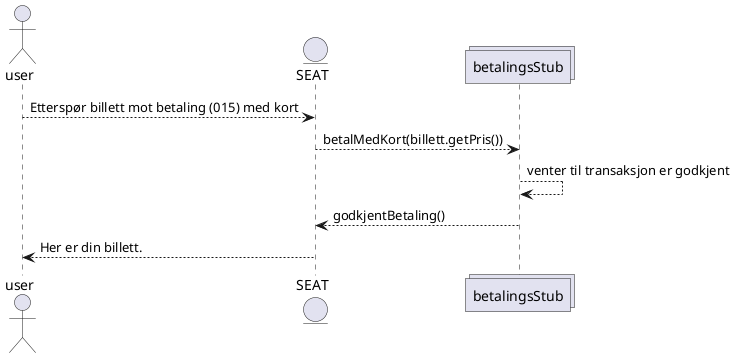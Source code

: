 @startuml

actor user
entity SEAT
collections betalingsStub

user --> SEAT: Etterspør billett mot betaling (015) med kort
SEAT --> betalingsStub: betalMedKort(billett.getPris())
betalingsStub --> betalingsStub: venter til transaksjon er godkjent
SEAT <-- betalingsStub: godkjentBetaling()
user <-- SEAT: Her er din billett.



@enduml